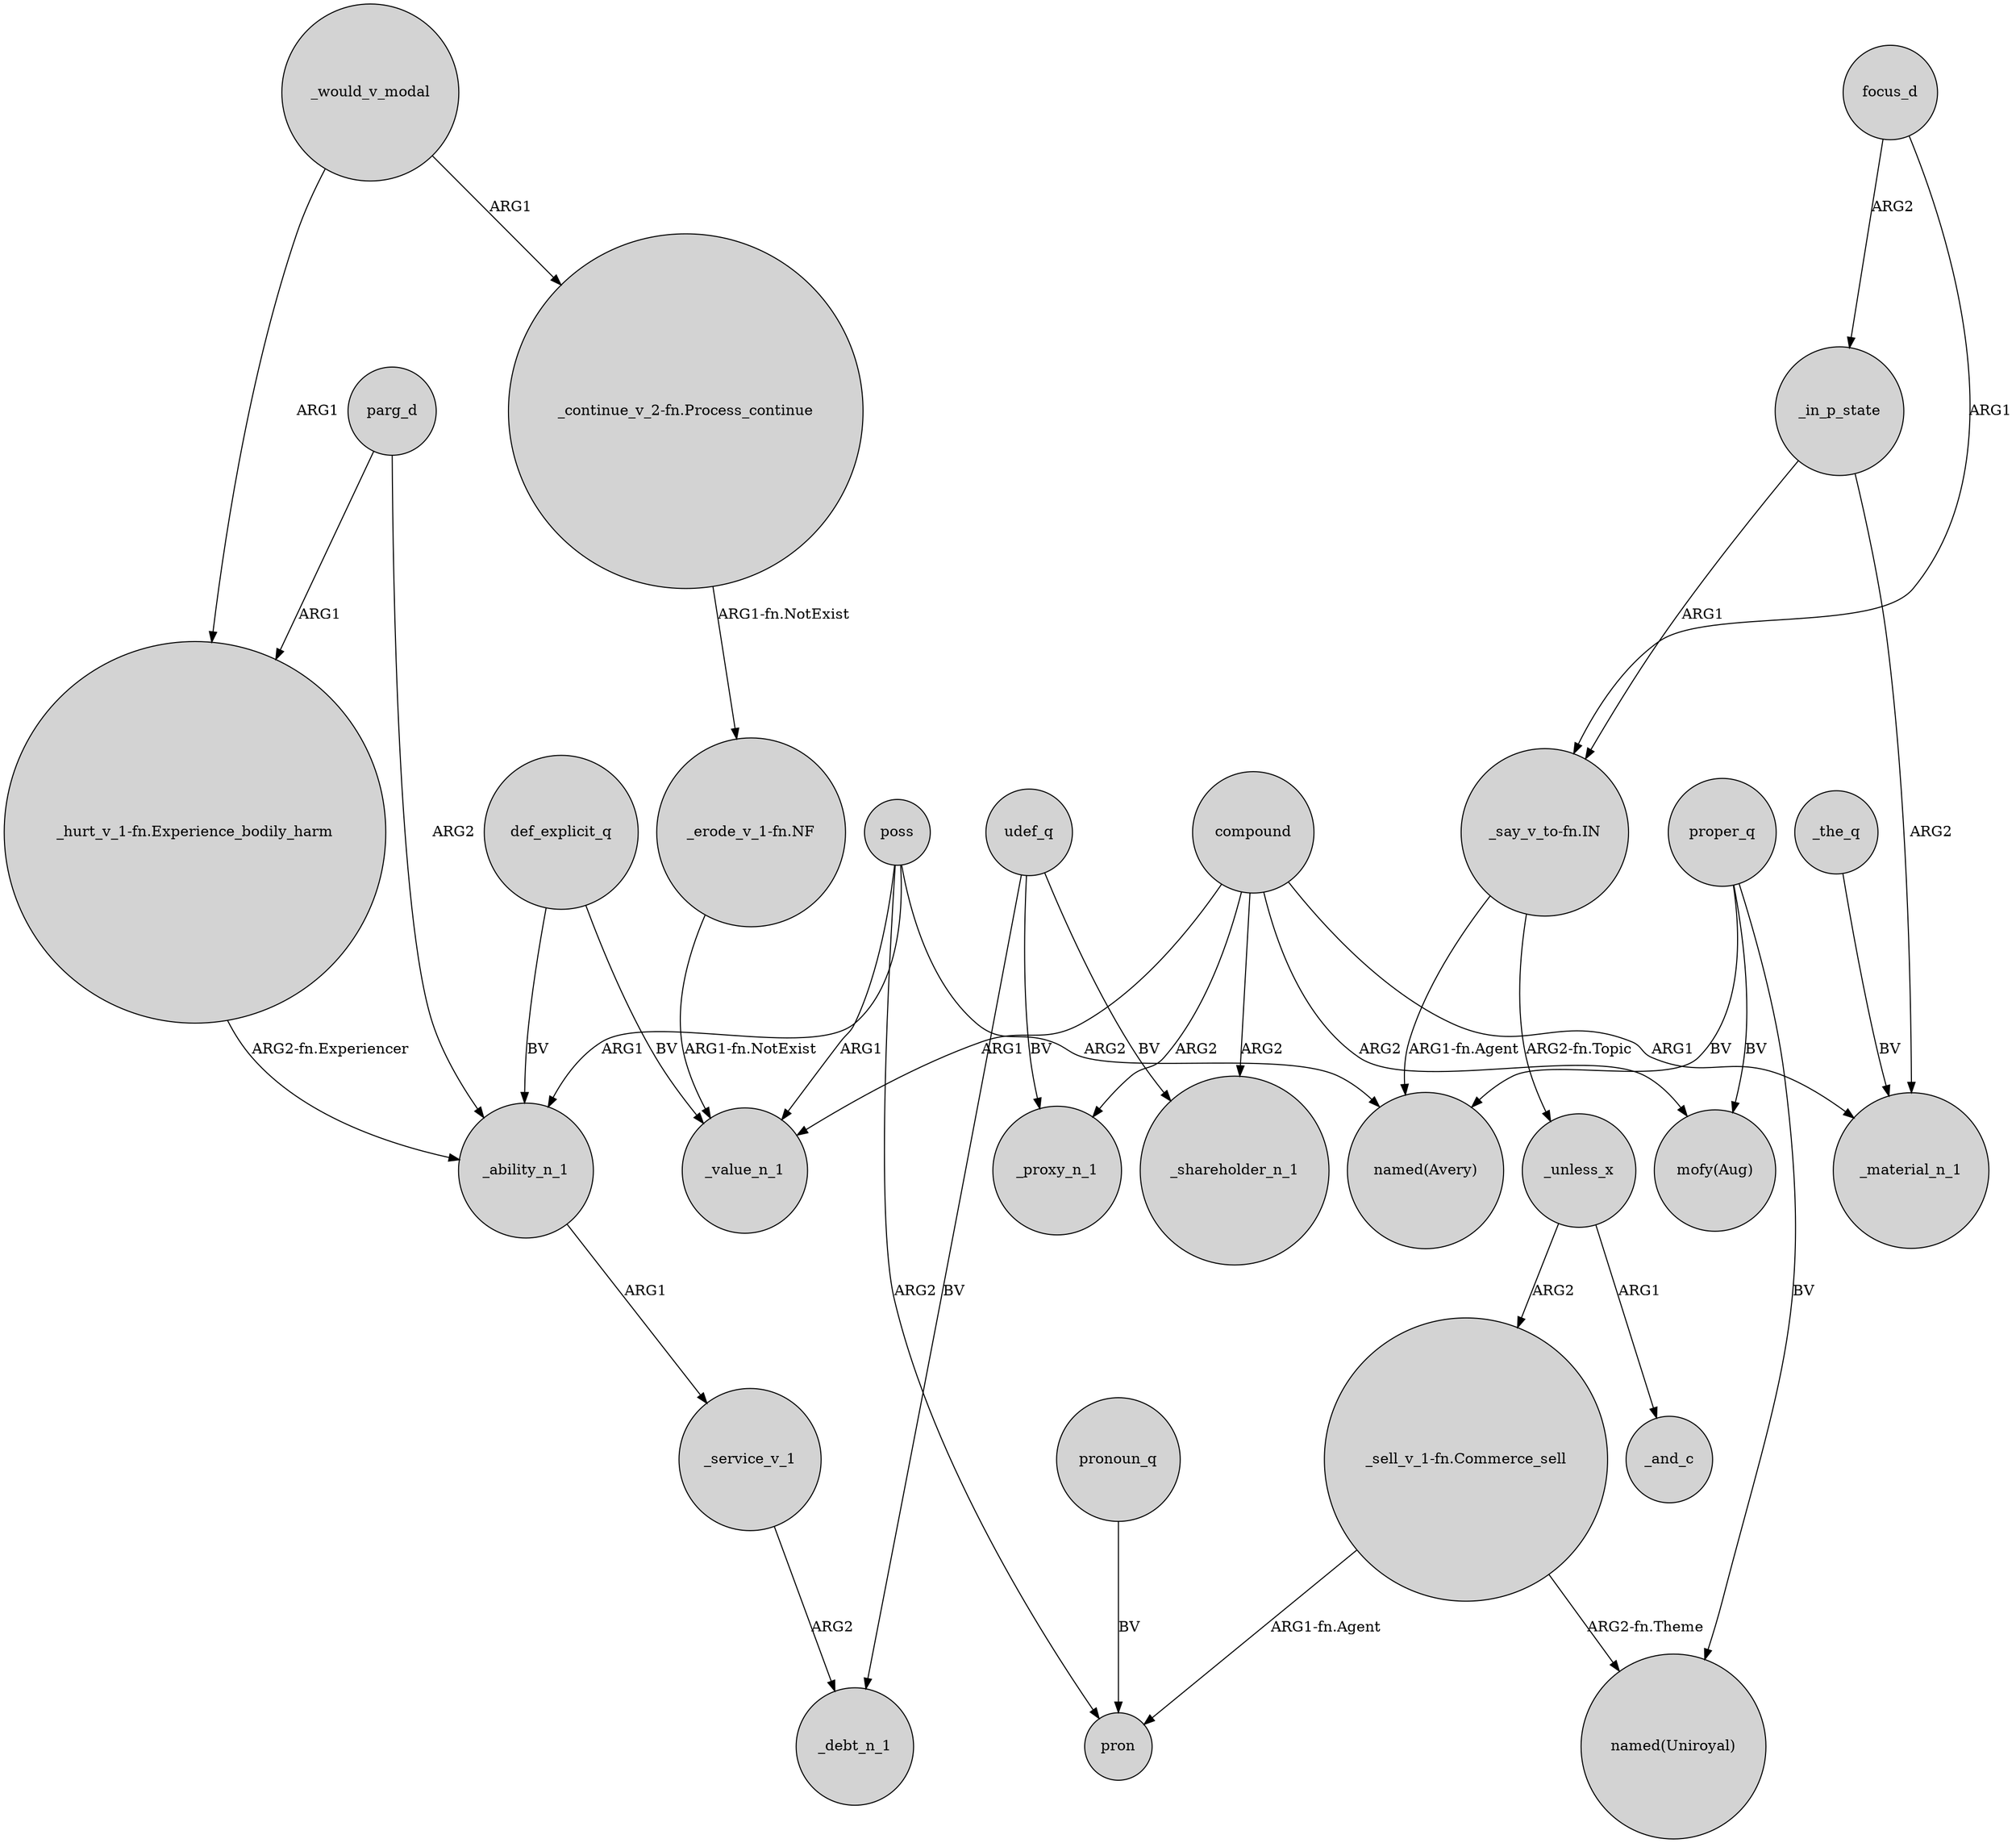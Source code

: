 digraph {
	node [shape=circle style=filled]
	def_explicit_q -> _value_n_1 [label=BV]
	"_continue_v_2-fn.Process_continue" -> "_erode_v_1-fn.NF" [label="ARG1-fn.NotExist"]
	parg_d -> "_hurt_v_1-fn.Experience_bodily_harm" [label=ARG1]
	_the_q -> _material_n_1 [label=BV]
	poss -> pron [label=ARG2]
	compound -> _shareholder_n_1 [label=ARG2]
	proper_q -> "named(Uniroyal)" [label=BV]
	udef_q -> _debt_n_1 [label=BV]
	"_hurt_v_1-fn.Experience_bodily_harm" -> _ability_n_1 [label="ARG2-fn.Experiencer"]
	focus_d -> _in_p_state [label=ARG2]
	compound -> _material_n_1 [label=ARG1]
	"_sell_v_1-fn.Commerce_sell" -> "named(Uniroyal)" [label="ARG2-fn.Theme"]
	compound -> _proxy_n_1 [label=ARG2]
	udef_q -> _shareholder_n_1 [label=BV]
	_unless_x -> "_sell_v_1-fn.Commerce_sell" [label=ARG2]
	poss -> _value_n_1 [label=ARG1]
	_ability_n_1 -> _service_v_1 [label=ARG1]
	_would_v_modal -> "_hurt_v_1-fn.Experience_bodily_harm" [label=ARG1]
	udef_q -> _proxy_n_1 [label=BV]
	"_say_v_to-fn.IN" -> _unless_x [label="ARG2-fn.Topic"]
	poss -> _ability_n_1 [label=ARG1]
	pronoun_q -> pron [label=BV]
	def_explicit_q -> _ability_n_1 [label=BV]
	proper_q -> "mofy(Aug)" [label=BV]
	_in_p_state -> _material_n_1 [label=ARG2]
	proper_q -> "named(Avery)" [label=BV]
	_service_v_1 -> _debt_n_1 [label=ARG2]
	_unless_x -> _and_c [label=ARG1]
	poss -> "named(Avery)" [label=ARG2]
	parg_d -> _ability_n_1 [label=ARG2]
	"_say_v_to-fn.IN" -> "named(Avery)" [label="ARG1-fn.Agent"]
	"_sell_v_1-fn.Commerce_sell" -> pron [label="ARG1-fn.Agent"]
	_would_v_modal -> "_continue_v_2-fn.Process_continue" [label=ARG1]
	compound -> _value_n_1 [label=ARG1]
	"_erode_v_1-fn.NF" -> _value_n_1 [label="ARG1-fn.NotExist"]
	_in_p_state -> "_say_v_to-fn.IN" [label=ARG1]
	compound -> "mofy(Aug)" [label=ARG2]
	focus_d -> "_say_v_to-fn.IN" [label=ARG1]
}
